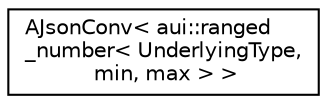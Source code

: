 digraph "Graphical Class Hierarchy"
{
 // LATEX_PDF_SIZE
  edge [fontname="Helvetica",fontsize="10",labelfontname="Helvetica",labelfontsize="10"];
  node [fontname="Helvetica",fontsize="10",shape=record];
  rankdir="LR";
  Node0 [label="AJsonConv\< aui::ranged\l_number\< UnderlyingType,\l min, max \> \>",height=0.2,width=0.4,color="black", fillcolor="white", style="filled",URL="$structAJsonConv_3_01aui_1_1ranged__number_3_01UnderlyingType_00_01min_00_01max_01_4_01_4.html",tooltip=" "];
}
